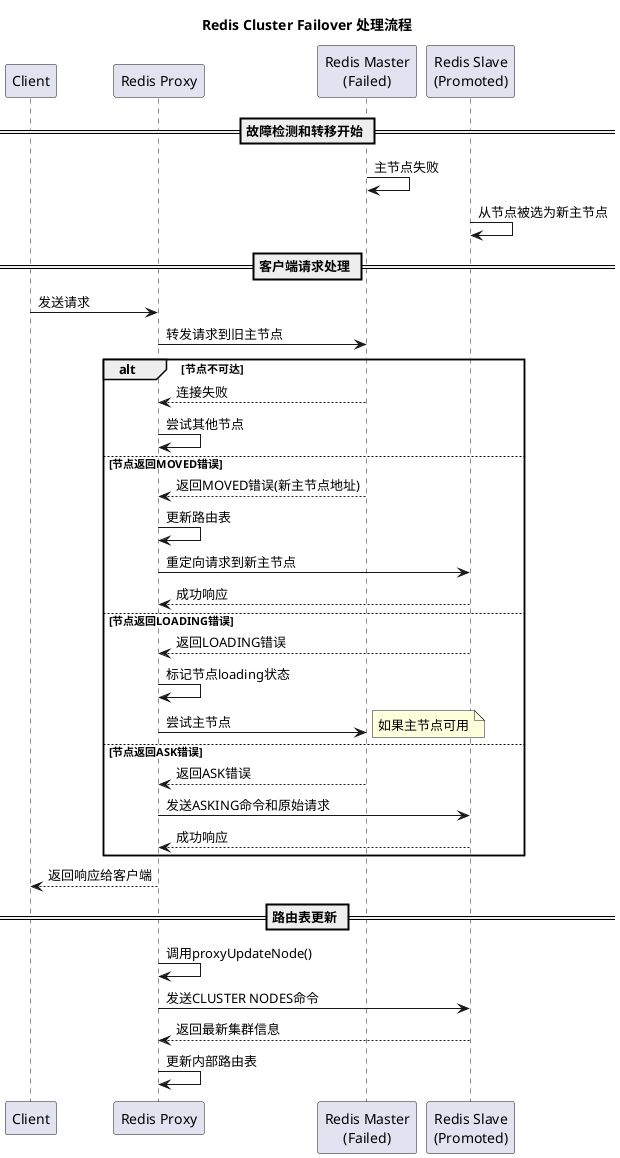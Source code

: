 @startuml
title Redis Cluster Failover 处理流程

participant "Client" as C
participant "Redis Proxy" as P
participant "Redis Master\n(Failed)" as RM
participant "Redis Slave\n(Promoted)" as RS

== 故障检测和转移开始 ==
RM -> RM: 主节点失败
RS -> RS: 从节点被选为新主节点

== 客户端请求处理 ==
C -> P: 发送请求
P -> RM: 转发请求到旧主节点

alt 节点不可达
    RM --> P: 连接失败
    P -> P: 尝试其他节点
else 节点返回MOVED错误
    RM --> P: 返回MOVED错误(新主节点地址)
    P -> P: 更新路由表
    P -> RS: 重定向请求到新主节点
    RS --> P: 成功响应
else 节点返回LOADING错误
    RS --> P: 返回LOADING错误
    P -> P: 标记节点loading状态
    P -> RM: 尝试主节点
    note right: 如果主节点可用
else 节点返回ASK错误
    RM --> P: 返回ASK错误
    P -> RS: 发送ASKING命令和原始请求
    RS --> P: 成功响应
end

P --> C: 返回响应给客户端

== 路由表更新 ==
P -> P: 调用proxyUpdateNode()
P -> RS: 发送CLUSTER NODES命令
RS --> P: 返回最新集群信息
P -> P: 更新内部路由表

@enduml 